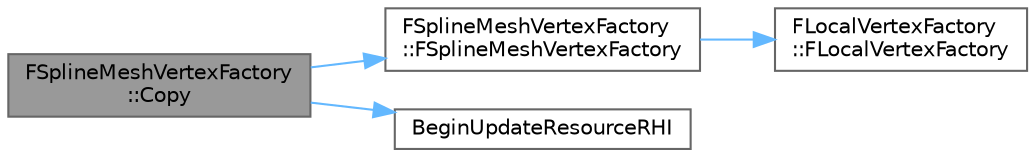 digraph "FSplineMeshVertexFactory::Copy"
{
 // INTERACTIVE_SVG=YES
 // LATEX_PDF_SIZE
  bgcolor="transparent";
  edge [fontname=Helvetica,fontsize=10,labelfontname=Helvetica,labelfontsize=10];
  node [fontname=Helvetica,fontsize=10,shape=box,height=0.2,width=0.4];
  rankdir="LR";
  Node1 [id="Node000001",label="FSplineMeshVertexFactory\l::Copy",height=0.2,width=0.4,color="gray40", fillcolor="grey60", style="filled", fontcolor="black",tooltip="Copy the data from another vertex factory."];
  Node1 -> Node2 [id="edge1_Node000001_Node000002",color="steelblue1",style="solid",tooltip=" "];
  Node2 [id="Node000002",label="FSplineMeshVertexFactory\l::FSplineMeshVertexFactory",height=0.2,width=0.4,color="grey40", fillcolor="white", style="filled",URL="$d6/d70/structFSplineMeshVertexFactory.html#a823870e396da5ff7cb5d55be99cae239",tooltip=" "];
  Node2 -> Node3 [id="edge2_Node000002_Node000003",color="steelblue1",style="solid",tooltip=" "];
  Node3 [id="Node000003",label="FLocalVertexFactory\l::FLocalVertexFactory",height=0.2,width=0.4,color="grey40", fillcolor="white", style="filled",URL="$db/d29/classFLocalVertexFactory.html#a903010740c6bb693da215cc1b67c83d3",tooltip=" "];
  Node1 -> Node4 [id="edge3_Node000001_Node000004",color="steelblue1",style="solid",tooltip=" "];
  Node4 [id="Node000004",label="BeginUpdateResourceRHI",height=0.2,width=0.4,color="grey40", fillcolor="white", style="filled",URL="$d1/ddb/RenderResource_8h.html#aa44fff38c7214e9b8720c8ae4a15d820",tooltip="Sends a message to the rendering thread to update a resource."];
}
